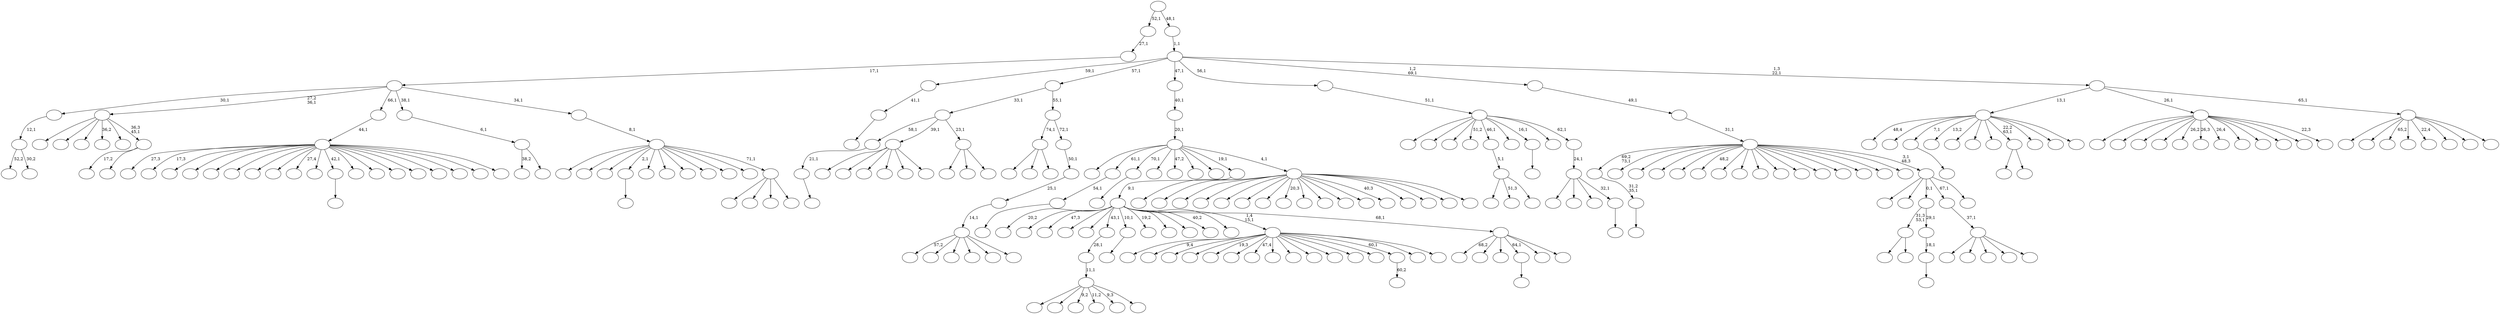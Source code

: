 digraph T {
	275 [label=""]
	274 [label=""]
	273 [label=""]
	272 [label=""]
	271 [label=""]
	270 [label=""]
	269 [label=""]
	268 [label=""]
	267 [label=""]
	266 [label=""]
	265 [label=""]
	264 [label=""]
	263 [label=""]
	262 [label=""]
	261 [label=""]
	260 [label=""]
	259 [label=""]
	258 [label=""]
	257 [label=""]
	256 [label=""]
	255 [label=""]
	254 [label=""]
	253 [label=""]
	252 [label=""]
	251 [label=""]
	250 [label=""]
	249 [label=""]
	248 [label=""]
	247 [label=""]
	246 [label=""]
	245 [label=""]
	244 [label=""]
	243 [label=""]
	242 [label=""]
	241 [label=""]
	240 [label=""]
	239 [label=""]
	238 [label=""]
	237 [label=""]
	236 [label=""]
	235 [label=""]
	234 [label=""]
	233 [label=""]
	232 [label=""]
	231 [label=""]
	230 [label=""]
	229 [label=""]
	228 [label=""]
	227 [label=""]
	226 [label=""]
	225 [label=""]
	224 [label=""]
	223 [label=""]
	222 [label=""]
	221 [label=""]
	220 [label=""]
	219 [label=""]
	218 [label=""]
	217 [label=""]
	216 [label=""]
	215 [label=""]
	214 [label=""]
	213 [label=""]
	212 [label=""]
	211 [label=""]
	210 [label=""]
	209 [label=""]
	208 [label=""]
	207 [label=""]
	206 [label=""]
	205 [label=""]
	204 [label=""]
	203 [label=""]
	202 [label=""]
	201 [label=""]
	200 [label=""]
	199 [label=""]
	198 [label=""]
	197 [label=""]
	196 [label=""]
	195 [label=""]
	194 [label=""]
	193 [label=""]
	192 [label=""]
	191 [label=""]
	190 [label=""]
	189 [label=""]
	188 [label=""]
	187 [label=""]
	186 [label=""]
	185 [label=""]
	184 [label=""]
	183 [label=""]
	182 [label=""]
	181 [label=""]
	180 [label=""]
	179 [label=""]
	178 [label=""]
	177 [label=""]
	176 [label=""]
	175 [label=""]
	174 [label=""]
	173 [label=""]
	172 [label=""]
	171 [label=""]
	170 [label=""]
	169 [label=""]
	168 [label=""]
	167 [label=""]
	166 [label=""]
	165 [label=""]
	164 [label=""]
	163 [label=""]
	162 [label=""]
	161 [label=""]
	160 [label=""]
	159 [label=""]
	158 [label=""]
	157 [label=""]
	156 [label=""]
	155 [label=""]
	154 [label=""]
	153 [label=""]
	152 [label=""]
	151 [label=""]
	150 [label=""]
	149 [label=""]
	148 [label=""]
	147 [label=""]
	146 [label=""]
	145 [label=""]
	144 [label=""]
	143 [label=""]
	142 [label=""]
	141 [label=""]
	140 [label=""]
	139 [label=""]
	138 [label=""]
	137 [label=""]
	136 [label=""]
	135 [label=""]
	134 [label=""]
	133 [label=""]
	132 [label=""]
	131 [label=""]
	130 [label=""]
	129 [label=""]
	128 [label=""]
	127 [label=""]
	126 [label=""]
	125 [label=""]
	124 [label=""]
	123 [label=""]
	122 [label=""]
	121 [label=""]
	120 [label=""]
	119 [label=""]
	118 [label=""]
	117 [label=""]
	116 [label=""]
	115 [label=""]
	114 [label=""]
	113 [label=""]
	112 [label=""]
	111 [label=""]
	110 [label=""]
	109 [label=""]
	108 [label=""]
	107 [label=""]
	106 [label=""]
	105 [label=""]
	104 [label=""]
	103 [label=""]
	102 [label=""]
	101 [label=""]
	100 [label=""]
	99 [label=""]
	98 [label=""]
	97 [label=""]
	96 [label=""]
	95 [label=""]
	94 [label=""]
	93 [label=""]
	92 [label=""]
	91 [label=""]
	90 [label=""]
	89 [label=""]
	88 [label=""]
	87 [label=""]
	86 [label=""]
	85 [label=""]
	84 [label=""]
	83 [label=""]
	82 [label=""]
	81 [label=""]
	80 [label=""]
	79 [label=""]
	78 [label=""]
	77 [label=""]
	76 [label=""]
	75 [label=""]
	74 [label=""]
	73 [label=""]
	72 [label=""]
	71 [label=""]
	70 [label=""]
	69 [label=""]
	68 [label=""]
	67 [label=""]
	66 [label=""]
	65 [label=""]
	64 [label=""]
	63 [label=""]
	62 [label=""]
	61 [label=""]
	60 [label=""]
	59 [label=""]
	58 [label=""]
	57 [label=""]
	56 [label=""]
	55 [label=""]
	54 [label=""]
	53 [label=""]
	52 [label=""]
	51 [label=""]
	50 [label=""]
	49 [label=""]
	48 [label=""]
	47 [label=""]
	46 [label=""]
	45 [label=""]
	44 [label=""]
	43 [label=""]
	42 [label=""]
	41 [label=""]
	40 [label=""]
	39 [label=""]
	38 [label=""]
	37 [label=""]
	36 [label=""]
	35 [label=""]
	34 [label=""]
	33 [label=""]
	32 [label=""]
	31 [label=""]
	30 [label=""]
	29 [label=""]
	28 [label=""]
	27 [label=""]
	26 [label=""]
	25 [label=""]
	24 [label=""]
	23 [label=""]
	22 [label=""]
	21 [label=""]
	20 [label=""]
	19 [label=""]
	18 [label=""]
	17 [label=""]
	16 [label=""]
	15 [label=""]
	14 [label=""]
	13 [label=""]
	12 [label=""]
	11 [label=""]
	10 [label=""]
	9 [label=""]
	8 [label=""]
	7 [label=""]
	6 [label=""]
	5 [label=""]
	4 [label=""]
	3 [label=""]
	2 [label=""]
	1 [label=""]
	0 [label=""]
	263 -> 264 [label=""]
	262 -> 263 [label="31,2\n35,1"]
	240 -> 241 [label=""]
	239 -> 240 [label="41,1"]
	229 -> 230 [label=""]
	228 -> 229 [label="21,1"]
	199 -> 200 [label=""]
	192 -> 193 [label=""]
	183 -> 268 [label=""]
	183 -> 184 [label=""]
	180 -> 181 [label=""]
	179 -> 180 [label="54,1"]
	172 -> 173 [label=""]
	155 -> 251 [label=""]
	155 -> 245 [label=""]
	155 -> 242 [label="9,2"]
	155 -> 238 [label="11,2"]
	155 -> 203 [label="9,3"]
	155 -> 156 [label=""]
	154 -> 155 [label="11,1"]
	153 -> 154 [label="28,1"]
	138 -> 231 [label=""]
	138 -> 221 [label=""]
	138 -> 216 [label=""]
	138 -> 213 [label=""]
	138 -> 147 [label=""]
	138 -> 139 [label=""]
	134 -> 135 [label=""]
	125 -> 269 [label=""]
	125 -> 126 [label=""]
	122 -> 248 [label="52,2"]
	122 -> 123 [label="30,2"]
	121 -> 122 [label="12,1"]
	117 -> 118 [label=""]
	114 -> 243 [label=""]
	114 -> 162 [label=""]
	114 -> 115 [label=""]
	111 -> 233 [label=""]
	111 -> 174 [label="51,3"]
	111 -> 112 [label=""]
	110 -> 111 [label="5,1"]
	108 -> 207 [label=""]
	108 -> 149 [label=""]
	108 -> 109 [label=""]
	107 -> 228 [label="58,1"]
	107 -> 138 [label="39,1"]
	107 -> 108 [label="23,1"]
	104 -> 105 [label=""]
	103 -> 104 [label="18,1"]
	102 -> 183 [label="31,3\n53,1"]
	102 -> 103 [label="29,1"]
	90 -> 91 [label=""]
	73 -> 74 [label="60,2"]
	68 -> 274 [label="48,4"]
	68 -> 265 [label=""]
	68 -> 192 [label="7,1"]
	68 -> 168 [label="13,2"]
	68 -> 167 [label=""]
	68 -> 152 [label=""]
	68 -> 129 [label=""]
	68 -> 125 [label="22,2\n63,1"]
	68 -> 99 [label=""]
	68 -> 80 [label=""]
	68 -> 69 [label=""]
	64 -> 160 [label="17,2"]
	64 -> 65 [label=""]
	63 -> 258 [label=""]
	63 -> 252 [label=""]
	63 -> 217 [label=""]
	63 -> 169 [label="36,2"]
	63 -> 158 [label=""]
	63 -> 64 [label="36,3\n45,1"]
	59 -> 60 [label=""]
	56 -> 255 [label="27,3"]
	56 -> 226 [label="17,3"]
	56 -> 210 [label=""]
	56 -> 209 [label=""]
	56 -> 190 [label=""]
	56 -> 182 [label=""]
	56 -> 151 [label=""]
	56 -> 137 [label=""]
	56 -> 127 [label="27,4"]
	56 -> 124 [label=""]
	56 -> 117 [label="42,1"]
	56 -> 116 [label=""]
	56 -> 98 [label=""]
	56 -> 93 [label=""]
	56 -> 84 [label=""]
	56 -> 83 [label=""]
	56 -> 62 [label=""]
	56 -> 61 [label=""]
	56 -> 57 [label=""]
	55 -> 56 [label="44,1"]
	53 -> 271 [label=""]
	53 -> 267 [label=""]
	53 -> 166 [label=""]
	53 -> 100 [label=""]
	53 -> 54 [label=""]
	52 -> 53 [label="37,1"]
	50 -> 224 [label="38,2"]
	50 -> 51 [label=""]
	49 -> 50 [label="6,1"]
	45 -> 275 [label="57,2"]
	45 -> 273 [label=""]
	45 -> 270 [label=""]
	45 -> 261 [label=""]
	45 -> 214 [label=""]
	45 -> 46 [label=""]
	44 -> 45 [label="14,1"]
	43 -> 44 [label="25,1"]
	42 -> 43 [label="50,1"]
	41 -> 114 [label="74,1"]
	41 -> 42 [label="72,1"]
	40 -> 107 [label="33,1"]
	40 -> 41 [label="55,1"]
	38 -> 212 [label=""]
	38 -> 85 [label=""]
	38 -> 82 [label=""]
	38 -> 39 [label=""]
	37 -> 259 [label=""]
	37 -> 250 [label=""]
	37 -> 232 [label=""]
	37 -> 199 [label="2,1"]
	37 -> 187 [label=""]
	37 -> 176 [label=""]
	37 -> 159 [label=""]
	37 -> 145 [label=""]
	37 -> 78 [label=""]
	37 -> 75 [label=""]
	37 -> 38 [label="71,1"]
	36 -> 37 [label="8,1"]
	35 -> 121 [label="30,1"]
	35 -> 63 [label="27,2\n36,1"]
	35 -> 55 [label="66,1"]
	35 -> 49 [label="38,1"]
	35 -> 36 [label="34,1"]
	34 -> 35 [label="17,1"]
	33 -> 34 [label="27,1"]
	31 -> 257 [label=""]
	31 -> 253 [label="9,4"]
	31 -> 206 [label=""]
	31 -> 194 [label=""]
	31 -> 189 [label="19,3"]
	31 -> 186 [label=""]
	31 -> 171 [label="47,4"]
	31 -> 148 [label=""]
	31 -> 132 [label=""]
	31 -> 131 [label=""]
	31 -> 96 [label=""]
	31 -> 86 [label=""]
	31 -> 77 [label=""]
	31 -> 73 [label="60,1"]
	31 -> 66 [label=""]
	31 -> 32 [label=""]
	28 -> 170 [label="68,2"]
	28 -> 94 [label=""]
	28 -> 81 [label=""]
	28 -> 59 [label="64,1"]
	28 -> 48 [label=""]
	28 -> 29 [label=""]
	27 -> 246 [label="20,2"]
	27 -> 223 [label=""]
	27 -> 218 [label="47,3"]
	27 -> 195 [label=""]
	27 -> 178 [label=""]
	27 -> 153 [label="43,1"]
	27 -> 134 [label="10,1"]
	27 -> 133 [label="19,2"]
	27 -> 88 [label=""]
	27 -> 76 [label=""]
	27 -> 72 [label="40,2"]
	27 -> 58 [label=""]
	27 -> 31 [label="1,4\n15,1"]
	27 -> 28 [label="68,1"]
	26 -> 27 [label="9,1"]
	24 -> 272 [label=""]
	24 -> 266 [label=""]
	24 -> 256 [label=""]
	24 -> 247 [label=""]
	24 -> 244 [label=""]
	24 -> 225 [label=""]
	24 -> 220 [label=""]
	24 -> 205 [label="20,3"]
	24 -> 164 [label=""]
	24 -> 163 [label=""]
	24 -> 157 [label=""]
	24 -> 128 [label=""]
	24 -> 97 [label="40,3"]
	24 -> 92 [label=""]
	24 -> 89 [label=""]
	24 -> 30 [label=""]
	24 -> 25 [label=""]
	23 -> 234 [label=""]
	23 -> 179 [label="61,1"]
	23 -> 172 [label="70,1"]
	23 -> 146 [label=""]
	23 -> 130 [label="47,2"]
	23 -> 87 [label=""]
	23 -> 71 [label=""]
	23 -> 26 [label="19,1"]
	23 -> 24 [label="4,1"]
	22 -> 23 [label="20,1"]
	21 -> 22 [label="40,1"]
	19 -> 20 [label=""]
	18 -> 260 [label=""]
	18 -> 227 [label=""]
	18 -> 211 [label=""]
	18 -> 19 [label="32,1"]
	17 -> 18 [label="24,1"]
	16 -> 215 [label=""]
	16 -> 202 [label=""]
	16 -> 191 [label=""]
	16 -> 177 [label="51,2"]
	16 -> 110 [label="46,1"]
	16 -> 95 [label=""]
	16 -> 90 [label="16,1"]
	16 -> 47 [label=""]
	16 -> 17 [label="62,1"]
	15 -> 16 [label="51,1"]
	13 -> 222 [label=""]
	13 -> 219 [label=""]
	13 -> 201 [label=""]
	13 -> 198 [label=""]
	13 -> 196 [label="26,2"]
	13 -> 185 [label="26,3"]
	13 -> 143 [label="26,4"]
	13 -> 119 [label=""]
	13 -> 106 [label=""]
	13 -> 101 [label=""]
	13 -> 67 [label=""]
	13 -> 14 [label="22,3"]
	9 -> 204 [label=""]
	9 -> 141 [label=""]
	9 -> 102 [label="0,1"]
	9 -> 52 [label="67,1"]
	9 -> 10 [label=""]
	8 -> 262 [label="69,2\n73,1"]
	8 -> 254 [label=""]
	8 -> 249 [label=""]
	8 -> 236 [label=""]
	8 -> 235 [label=""]
	8 -> 208 [label="48,2"]
	8 -> 197 [label=""]
	8 -> 188 [label=""]
	8 -> 165 [label=""]
	8 -> 161 [label=""]
	8 -> 150 [label=""]
	8 -> 144 [label=""]
	8 -> 142 [label=""]
	8 -> 140 [label=""]
	8 -> 113 [label=""]
	8 -> 79 [label=""]
	8 -> 9 [label="3,1\n48,3"]
	7 -> 8 [label="31,1"]
	6 -> 7 [label="49,1"]
	4 -> 237 [label=""]
	4 -> 175 [label=""]
	4 -> 136 [label="65,2"]
	4 -> 120 [label=""]
	4 -> 70 [label="22,4"]
	4 -> 12 [label=""]
	4 -> 11 [label=""]
	4 -> 5 [label=""]
	3 -> 68 [label="13,1"]
	3 -> 13 [label="26,1"]
	3 -> 4 [label="65,1"]
	2 -> 239 [label="59,1"]
	2 -> 40 [label="57,1"]
	2 -> 21 [label="47,1"]
	2 -> 15 [label="56,1"]
	2 -> 6 [label="1,2\n69,1"]
	2 -> 3 [label="1,3\n22,1"]
	1 -> 2 [label="1,1"]
	0 -> 33 [label="52,1"]
	0 -> 1 [label="48,1"]
}
